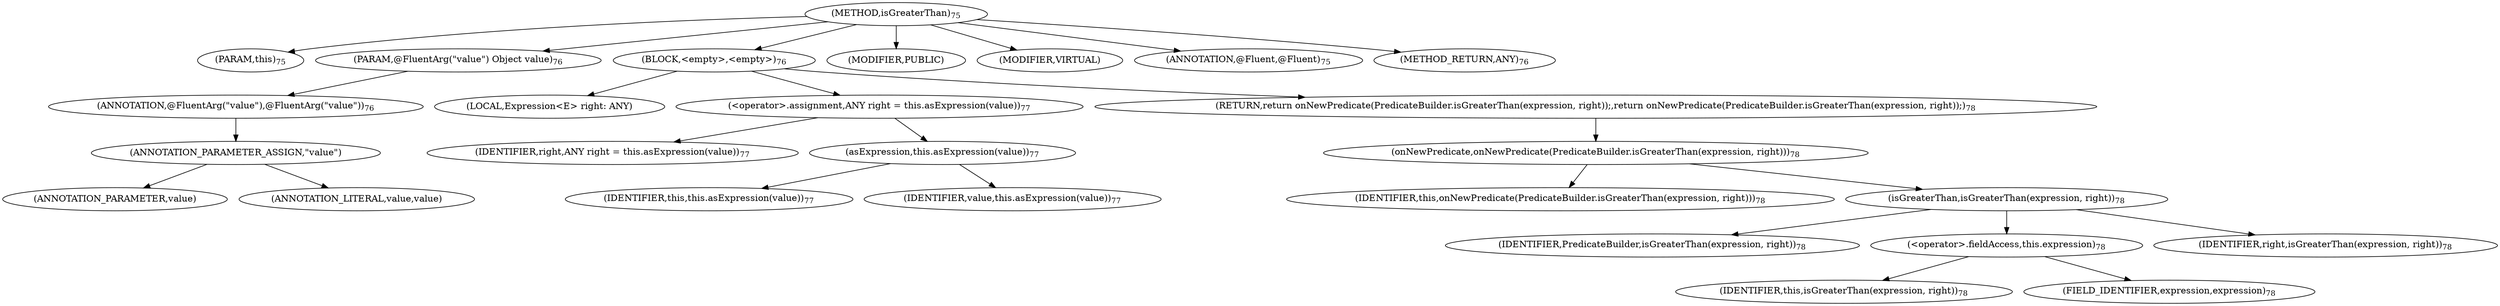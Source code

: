 digraph "isGreaterThan" {  
"223" [label = <(METHOD,isGreaterThan)<SUB>75</SUB>> ]
"18" [label = <(PARAM,this)<SUB>75</SUB>> ]
"224" [label = <(PARAM,@FluentArg(&quot;value&quot;) Object value)<SUB>76</SUB>> ]
"225" [label = <(ANNOTATION,@FluentArg(&quot;value&quot;),@FluentArg(&quot;value&quot;))<SUB>76</SUB>> ]
"226" [label = <(ANNOTATION_PARAMETER_ASSIGN,&quot;value&quot;)> ]
"227" [label = <(ANNOTATION_PARAMETER,value)> ]
"228" [label = <(ANNOTATION_LITERAL,value,value)> ]
"229" [label = <(BLOCK,&lt;empty&gt;,&lt;empty&gt;)<SUB>76</SUB>> ]
"230" [label = <(LOCAL,Expression&lt;E&gt; right: ANY)> ]
"231" [label = <(&lt;operator&gt;.assignment,ANY right = this.asExpression(value))<SUB>77</SUB>> ]
"232" [label = <(IDENTIFIER,right,ANY right = this.asExpression(value))<SUB>77</SUB>> ]
"233" [label = <(asExpression,this.asExpression(value))<SUB>77</SUB>> ]
"17" [label = <(IDENTIFIER,this,this.asExpression(value))<SUB>77</SUB>> ]
"234" [label = <(IDENTIFIER,value,this.asExpression(value))<SUB>77</SUB>> ]
"235" [label = <(RETURN,return onNewPredicate(PredicateBuilder.isGreaterThan(expression, right));,return onNewPredicate(PredicateBuilder.isGreaterThan(expression, right));)<SUB>78</SUB>> ]
"236" [label = <(onNewPredicate,onNewPredicate(PredicateBuilder.isGreaterThan(expression, right)))<SUB>78</SUB>> ]
"19" [label = <(IDENTIFIER,this,onNewPredicate(PredicateBuilder.isGreaterThan(expression, right)))<SUB>78</SUB>> ]
"237" [label = <(isGreaterThan,isGreaterThan(expression, right))<SUB>78</SUB>> ]
"238" [label = <(IDENTIFIER,PredicateBuilder,isGreaterThan(expression, right))<SUB>78</SUB>> ]
"239" [label = <(&lt;operator&gt;.fieldAccess,this.expression)<SUB>78</SUB>> ]
"240" [label = <(IDENTIFIER,this,isGreaterThan(expression, right))<SUB>78</SUB>> ]
"241" [label = <(FIELD_IDENTIFIER,expression,expression)<SUB>78</SUB>> ]
"242" [label = <(IDENTIFIER,right,isGreaterThan(expression, right))<SUB>78</SUB>> ]
"243" [label = <(MODIFIER,PUBLIC)> ]
"244" [label = <(MODIFIER,VIRTUAL)> ]
"245" [label = <(ANNOTATION,@Fluent,@Fluent)<SUB>75</SUB>> ]
"246" [label = <(METHOD_RETURN,ANY)<SUB>76</SUB>> ]
  "223" -> "18" 
  "223" -> "224" 
  "223" -> "229" 
  "223" -> "243" 
  "223" -> "244" 
  "223" -> "245" 
  "223" -> "246" 
  "224" -> "225" 
  "225" -> "226" 
  "226" -> "227" 
  "226" -> "228" 
  "229" -> "230" 
  "229" -> "231" 
  "229" -> "235" 
  "231" -> "232" 
  "231" -> "233" 
  "233" -> "17" 
  "233" -> "234" 
  "235" -> "236" 
  "236" -> "19" 
  "236" -> "237" 
  "237" -> "238" 
  "237" -> "239" 
  "237" -> "242" 
  "239" -> "240" 
  "239" -> "241" 
}
